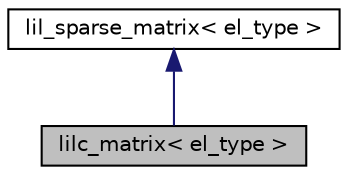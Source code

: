 digraph G
{
  edge [fontname="Helvetica",fontsize="10",labelfontname="Helvetica",labelfontsize="10"];
  node [fontname="Helvetica",fontsize="10",shape=record];
  Node1 [label="lilc_matrix\< el_type \>",height=0.2,width=0.4,color="black", fillcolor="grey75", style="filled" fontcolor="black"];
  Node2 -> Node1 [dir="back",color="midnightblue",fontsize="10",style="solid",fontname="Helvetica"];
  Node2 [label="lil_sparse_matrix\< el_type \>",height=0.2,width=0.4,color="black", fillcolor="white", style="filled",URL="$classlil__sparse__matrix.html",tooltip="The abstract parent of all sparse matrices."];
}
